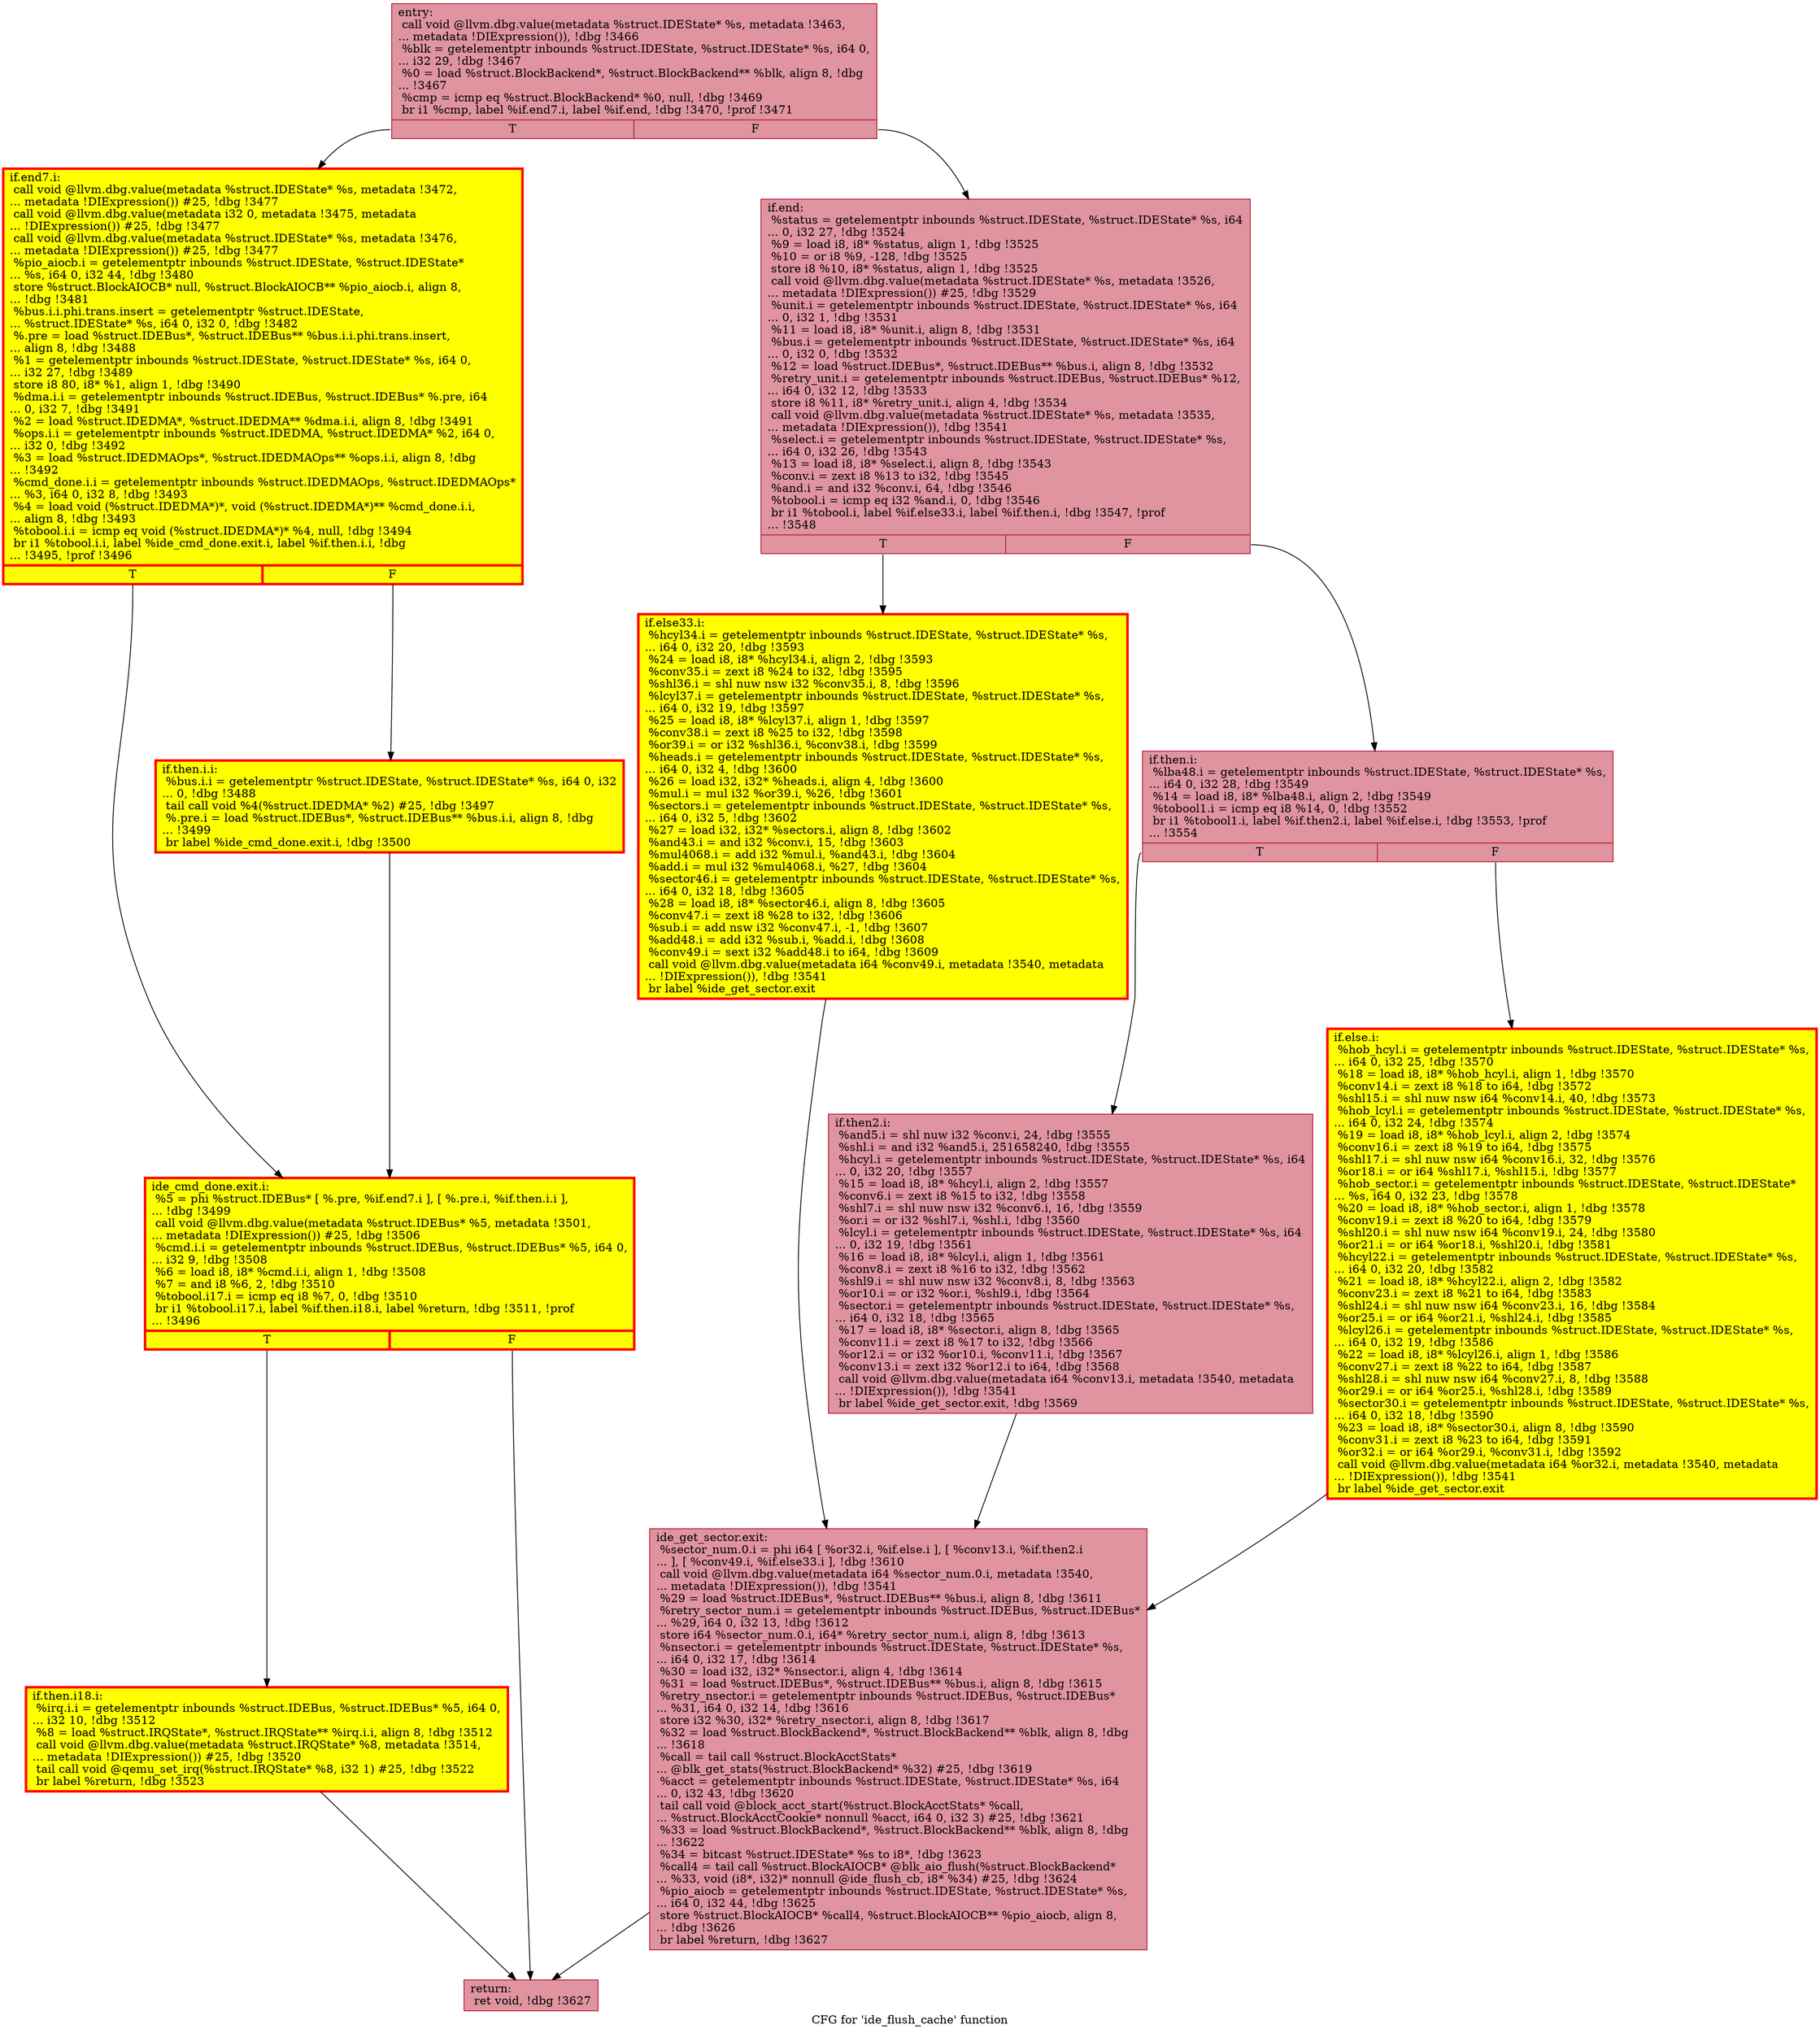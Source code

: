 digraph "CFG for 'ide_flush_cache' function" {
	label="CFG for 'ide_flush_cache' function";

	Node0x565092dbc8b0 [shape=record,color="#b70d28ff", style=filled, fillcolor="#b70d2870",label="{entry:\l  call void @llvm.dbg.value(metadata %struct.IDEState* %s, metadata !3463,\l... metadata !DIExpression()), !dbg !3466\l  %blk = getelementptr inbounds %struct.IDEState, %struct.IDEState* %s, i64 0,\l... i32 29, !dbg !3467\l  %0 = load %struct.BlockBackend*, %struct.BlockBackend** %blk, align 8, !dbg\l... !3467\l  %cmp = icmp eq %struct.BlockBackend* %0, null, !dbg !3469\l  br i1 %cmp, label %if.end7.i, label %if.end, !dbg !3470, !prof !3471\l|{<s0>T|<s1>F}}"];
	Node0x565092dbc8b0:s0 -> Node0x565093099840;
	Node0x565092dbc8b0:s1 -> Node0x565092dc0790;
	Node0x565093099840 [shape=record,penwidth=3.0, style="filled", color="red", fillcolor="yellow",label="{if.end7.i:                                        \l  call void @llvm.dbg.value(metadata %struct.IDEState* %s, metadata !3472,\l... metadata !DIExpression()) #25, !dbg !3477\l  call void @llvm.dbg.value(metadata i32 0, metadata !3475, metadata\l... !DIExpression()) #25, !dbg !3477\l  call void @llvm.dbg.value(metadata %struct.IDEState* %s, metadata !3476,\l... metadata !DIExpression()) #25, !dbg !3477\l  %pio_aiocb.i = getelementptr inbounds %struct.IDEState, %struct.IDEState*\l... %s, i64 0, i32 44, !dbg !3480\l  store %struct.BlockAIOCB* null, %struct.BlockAIOCB** %pio_aiocb.i, align 8,\l... !dbg !3481\l  %bus.i.i.phi.trans.insert = getelementptr %struct.IDEState,\l... %struct.IDEState* %s, i64 0, i32 0, !dbg !3482\l  %.pre = load %struct.IDEBus*, %struct.IDEBus** %bus.i.i.phi.trans.insert,\l... align 8, !dbg !3488\l  %1 = getelementptr inbounds %struct.IDEState, %struct.IDEState* %s, i64 0,\l... i32 27, !dbg !3489\l  store i8 80, i8* %1, align 1, !dbg !3490\l  %dma.i.i = getelementptr inbounds %struct.IDEBus, %struct.IDEBus* %.pre, i64\l... 0, i32 7, !dbg !3491\l  %2 = load %struct.IDEDMA*, %struct.IDEDMA** %dma.i.i, align 8, !dbg !3491\l  %ops.i.i = getelementptr inbounds %struct.IDEDMA, %struct.IDEDMA* %2, i64 0,\l... i32 0, !dbg !3492\l  %3 = load %struct.IDEDMAOps*, %struct.IDEDMAOps** %ops.i.i, align 8, !dbg\l... !3492\l  %cmd_done.i.i = getelementptr inbounds %struct.IDEDMAOps, %struct.IDEDMAOps*\l... %3, i64 0, i32 8, !dbg !3493\l  %4 = load void (%struct.IDEDMA*)*, void (%struct.IDEDMA*)** %cmd_done.i.i,\l... align 8, !dbg !3493\l  %tobool.i.i = icmp eq void (%struct.IDEDMA*)* %4, null, !dbg !3494\l  br i1 %tobool.i.i, label %ide_cmd_done.exit.i, label %if.then.i.i, !dbg\l... !3495, !prof !3496\l|{<s0>T|<s1>F}}"];
	Node0x565093099840:s0 -> Node0x565092c82f50;
	Node0x565093099840:s1 -> Node0x5650930c0930;
	Node0x5650930c0930 [shape=record,penwidth=3.0, style="filled", color="red", fillcolor="yellow",label="{if.then.i.i:                                      \l  %bus.i.i = getelementptr %struct.IDEState, %struct.IDEState* %s, i64 0, i32\l... 0, !dbg !3488\l  tail call void %4(%struct.IDEDMA* %2) #25, !dbg !3497\l  %.pre.i = load %struct.IDEBus*, %struct.IDEBus** %bus.i.i, align 8, !dbg\l... !3499\l  br label %ide_cmd_done.exit.i, !dbg !3500\l}"];
	Node0x5650930c0930 -> Node0x565092c82f50;
	Node0x565092c82f50 [shape=record,penwidth=3.0, style="filled", color="red", fillcolor="yellow",label="{ide_cmd_done.exit.i:                              \l  %5 = phi %struct.IDEBus* [ %.pre, %if.end7.i ], [ %.pre.i, %if.then.i.i ],\l... !dbg !3499\l  call void @llvm.dbg.value(metadata %struct.IDEBus* %5, metadata !3501,\l... metadata !DIExpression()) #25, !dbg !3506\l  %cmd.i.i = getelementptr inbounds %struct.IDEBus, %struct.IDEBus* %5, i64 0,\l... i32 9, !dbg !3508\l  %6 = load i8, i8* %cmd.i.i, align 1, !dbg !3508\l  %7 = and i8 %6, 2, !dbg !3510\l  %tobool.i17.i = icmp eq i8 %7, 0, !dbg !3510\l  br i1 %tobool.i17.i, label %if.then.i18.i, label %return, !dbg !3511, !prof\l... !3496\l|{<s0>T|<s1>F}}"];
	Node0x565092c82f50:s0 -> Node0x565092c9ce00;
	Node0x565092c82f50:s1 -> Node0x565092b3d860;
	Node0x565092c9ce00 [shape=record,penwidth=3.0, style="filled", color="red", fillcolor="yellow",label="{if.then.i18.i:                                    \l  %irq.i.i = getelementptr inbounds %struct.IDEBus, %struct.IDEBus* %5, i64 0,\l... i32 10, !dbg !3512\l  %8 = load %struct.IRQState*, %struct.IRQState** %irq.i.i, align 8, !dbg !3512\l  call void @llvm.dbg.value(metadata %struct.IRQState* %8, metadata !3514,\l... metadata !DIExpression()) #25, !dbg !3520\l  tail call void @qemu_set_irq(%struct.IRQState* %8, i32 1) #25, !dbg !3522\l  br label %return, !dbg !3523\l}"];
	Node0x565092c9ce00 -> Node0x565092b3d860;
	Node0x565092dc0790 [shape=record,color="#b70d28ff", style=filled, fillcolor="#b70d2870",label="{if.end:                                           \l  %status = getelementptr inbounds %struct.IDEState, %struct.IDEState* %s, i64\l... 0, i32 27, !dbg !3524\l  %9 = load i8, i8* %status, align 1, !dbg !3525\l  %10 = or i8 %9, -128, !dbg !3525\l  store i8 %10, i8* %status, align 1, !dbg !3525\l  call void @llvm.dbg.value(metadata %struct.IDEState* %s, metadata !3526,\l... metadata !DIExpression()) #25, !dbg !3529\l  %unit.i = getelementptr inbounds %struct.IDEState, %struct.IDEState* %s, i64\l... 0, i32 1, !dbg !3531\l  %11 = load i8, i8* %unit.i, align 8, !dbg !3531\l  %bus.i = getelementptr inbounds %struct.IDEState, %struct.IDEState* %s, i64\l... 0, i32 0, !dbg !3532\l  %12 = load %struct.IDEBus*, %struct.IDEBus** %bus.i, align 8, !dbg !3532\l  %retry_unit.i = getelementptr inbounds %struct.IDEBus, %struct.IDEBus* %12,\l... i64 0, i32 12, !dbg !3533\l  store i8 %11, i8* %retry_unit.i, align 4, !dbg !3534\l  call void @llvm.dbg.value(metadata %struct.IDEState* %s, metadata !3535,\l... metadata !DIExpression()), !dbg !3541\l  %select.i = getelementptr inbounds %struct.IDEState, %struct.IDEState* %s,\l... i64 0, i32 26, !dbg !3543\l  %13 = load i8, i8* %select.i, align 8, !dbg !3543\l  %conv.i = zext i8 %13 to i32, !dbg !3545\l  %and.i = and i32 %conv.i, 64, !dbg !3546\l  %tobool.i = icmp eq i32 %and.i, 0, !dbg !3546\l  br i1 %tobool.i, label %if.else33.i, label %if.then.i, !dbg !3547, !prof\l... !3548\l|{<s0>T|<s1>F}}"];
	Node0x565092dc0790:s0 -> Node0x565092d0dec0;
	Node0x565092dc0790:s1 -> Node0x565092e11320;
	Node0x565092e11320 [shape=record,color="#b70d28ff", style=filled, fillcolor="#b70d2870",label="{if.then.i:                                        \l  %lba48.i = getelementptr inbounds %struct.IDEState, %struct.IDEState* %s,\l... i64 0, i32 28, !dbg !3549\l  %14 = load i8, i8* %lba48.i, align 2, !dbg !3549\l  %tobool1.i = icmp eq i8 %14, 0, !dbg !3552\l  br i1 %tobool1.i, label %if.then2.i, label %if.else.i, !dbg !3553, !prof\l... !3554\l|{<s0>T|<s1>F}}"];
	Node0x565092e11320:s0 -> Node0x565092c9faf0;
	Node0x565092e11320:s1 -> Node0x56509307c9b0;
	Node0x565092c9faf0 [shape=record,color="#b70d28ff", style=filled, fillcolor="#b70d2870",label="{if.then2.i:                                       \l  %and5.i = shl nuw i32 %conv.i, 24, !dbg !3555\l  %shl.i = and i32 %and5.i, 251658240, !dbg !3555\l  %hcyl.i = getelementptr inbounds %struct.IDEState, %struct.IDEState* %s, i64\l... 0, i32 20, !dbg !3557\l  %15 = load i8, i8* %hcyl.i, align 2, !dbg !3557\l  %conv6.i = zext i8 %15 to i32, !dbg !3558\l  %shl7.i = shl nuw nsw i32 %conv6.i, 16, !dbg !3559\l  %or.i = or i32 %shl7.i, %shl.i, !dbg !3560\l  %lcyl.i = getelementptr inbounds %struct.IDEState, %struct.IDEState* %s, i64\l... 0, i32 19, !dbg !3561\l  %16 = load i8, i8* %lcyl.i, align 1, !dbg !3561\l  %conv8.i = zext i8 %16 to i32, !dbg !3562\l  %shl9.i = shl nuw nsw i32 %conv8.i, 8, !dbg !3563\l  %or10.i = or i32 %or.i, %shl9.i, !dbg !3564\l  %sector.i = getelementptr inbounds %struct.IDEState, %struct.IDEState* %s,\l... i64 0, i32 18, !dbg !3565\l  %17 = load i8, i8* %sector.i, align 8, !dbg !3565\l  %conv11.i = zext i8 %17 to i32, !dbg !3566\l  %or12.i = or i32 %or10.i, %conv11.i, !dbg !3567\l  %conv13.i = zext i32 %or12.i to i64, !dbg !3568\l  call void @llvm.dbg.value(metadata i64 %conv13.i, metadata !3540, metadata\l... !DIExpression()), !dbg !3541\l  br label %ide_get_sector.exit, !dbg !3569\l}"];
	Node0x565092c9faf0 -> Node0x5650930c6970;
	Node0x56509307c9b0 [shape=record,penwidth=3.0, style="filled", color="red", fillcolor="yellow",label="{if.else.i:                                        \l  %hob_hcyl.i = getelementptr inbounds %struct.IDEState, %struct.IDEState* %s,\l... i64 0, i32 25, !dbg !3570\l  %18 = load i8, i8* %hob_hcyl.i, align 1, !dbg !3570\l  %conv14.i = zext i8 %18 to i64, !dbg !3572\l  %shl15.i = shl nuw nsw i64 %conv14.i, 40, !dbg !3573\l  %hob_lcyl.i = getelementptr inbounds %struct.IDEState, %struct.IDEState* %s,\l... i64 0, i32 24, !dbg !3574\l  %19 = load i8, i8* %hob_lcyl.i, align 2, !dbg !3574\l  %conv16.i = zext i8 %19 to i64, !dbg !3575\l  %shl17.i = shl nuw nsw i64 %conv16.i, 32, !dbg !3576\l  %or18.i = or i64 %shl17.i, %shl15.i, !dbg !3577\l  %hob_sector.i = getelementptr inbounds %struct.IDEState, %struct.IDEState*\l... %s, i64 0, i32 23, !dbg !3578\l  %20 = load i8, i8* %hob_sector.i, align 1, !dbg !3578\l  %conv19.i = zext i8 %20 to i64, !dbg !3579\l  %shl20.i = shl nuw nsw i64 %conv19.i, 24, !dbg !3580\l  %or21.i = or i64 %or18.i, %shl20.i, !dbg !3581\l  %hcyl22.i = getelementptr inbounds %struct.IDEState, %struct.IDEState* %s,\l... i64 0, i32 20, !dbg !3582\l  %21 = load i8, i8* %hcyl22.i, align 2, !dbg !3582\l  %conv23.i = zext i8 %21 to i64, !dbg !3583\l  %shl24.i = shl nuw nsw i64 %conv23.i, 16, !dbg !3584\l  %or25.i = or i64 %or21.i, %shl24.i, !dbg !3585\l  %lcyl26.i = getelementptr inbounds %struct.IDEState, %struct.IDEState* %s,\l... i64 0, i32 19, !dbg !3586\l  %22 = load i8, i8* %lcyl26.i, align 1, !dbg !3586\l  %conv27.i = zext i8 %22 to i64, !dbg !3587\l  %shl28.i = shl nuw nsw i64 %conv27.i, 8, !dbg !3588\l  %or29.i = or i64 %or25.i, %shl28.i, !dbg !3589\l  %sector30.i = getelementptr inbounds %struct.IDEState, %struct.IDEState* %s,\l... i64 0, i32 18, !dbg !3590\l  %23 = load i8, i8* %sector30.i, align 8, !dbg !3590\l  %conv31.i = zext i8 %23 to i64, !dbg !3591\l  %or32.i = or i64 %or29.i, %conv31.i, !dbg !3592\l  call void @llvm.dbg.value(metadata i64 %or32.i, metadata !3540, metadata\l... !DIExpression()), !dbg !3541\l  br label %ide_get_sector.exit\l}"];
	Node0x56509307c9b0 -> Node0x5650930c6970;
	Node0x565092d0dec0 [shape=record,penwidth=3.0, style="filled", color="red", fillcolor="yellow",label="{if.else33.i:                                      \l  %hcyl34.i = getelementptr inbounds %struct.IDEState, %struct.IDEState* %s,\l... i64 0, i32 20, !dbg !3593\l  %24 = load i8, i8* %hcyl34.i, align 2, !dbg !3593\l  %conv35.i = zext i8 %24 to i32, !dbg !3595\l  %shl36.i = shl nuw nsw i32 %conv35.i, 8, !dbg !3596\l  %lcyl37.i = getelementptr inbounds %struct.IDEState, %struct.IDEState* %s,\l... i64 0, i32 19, !dbg !3597\l  %25 = load i8, i8* %lcyl37.i, align 1, !dbg !3597\l  %conv38.i = zext i8 %25 to i32, !dbg !3598\l  %or39.i = or i32 %shl36.i, %conv38.i, !dbg !3599\l  %heads.i = getelementptr inbounds %struct.IDEState, %struct.IDEState* %s,\l... i64 0, i32 4, !dbg !3600\l  %26 = load i32, i32* %heads.i, align 4, !dbg !3600\l  %mul.i = mul i32 %or39.i, %26, !dbg !3601\l  %sectors.i = getelementptr inbounds %struct.IDEState, %struct.IDEState* %s,\l... i64 0, i32 5, !dbg !3602\l  %27 = load i32, i32* %sectors.i, align 8, !dbg !3602\l  %and43.i = and i32 %conv.i, 15, !dbg !3603\l  %mul4068.i = add i32 %mul.i, %and43.i, !dbg !3604\l  %add.i = mul i32 %mul4068.i, %27, !dbg !3604\l  %sector46.i = getelementptr inbounds %struct.IDEState, %struct.IDEState* %s,\l... i64 0, i32 18, !dbg !3605\l  %28 = load i8, i8* %sector46.i, align 8, !dbg !3605\l  %conv47.i = zext i8 %28 to i32, !dbg !3606\l  %sub.i = add nsw i32 %conv47.i, -1, !dbg !3607\l  %add48.i = add i32 %sub.i, %add.i, !dbg !3608\l  %conv49.i = sext i32 %add48.i to i64, !dbg !3609\l  call void @llvm.dbg.value(metadata i64 %conv49.i, metadata !3540, metadata\l... !DIExpression()), !dbg !3541\l  br label %ide_get_sector.exit\l}"];
	Node0x565092d0dec0 -> Node0x5650930c6970;
	Node0x5650930c6970 [shape=record,color="#b70d28ff", style=filled, fillcolor="#b70d2870",label="{ide_get_sector.exit:                              \l  %sector_num.0.i = phi i64 [ %or32.i, %if.else.i ], [ %conv13.i, %if.then2.i\l... ], [ %conv49.i, %if.else33.i ], !dbg !3610\l  call void @llvm.dbg.value(metadata i64 %sector_num.0.i, metadata !3540,\l... metadata !DIExpression()), !dbg !3541\l  %29 = load %struct.IDEBus*, %struct.IDEBus** %bus.i, align 8, !dbg !3611\l  %retry_sector_num.i = getelementptr inbounds %struct.IDEBus, %struct.IDEBus*\l... %29, i64 0, i32 13, !dbg !3612\l  store i64 %sector_num.0.i, i64* %retry_sector_num.i, align 8, !dbg !3613\l  %nsector.i = getelementptr inbounds %struct.IDEState, %struct.IDEState* %s,\l... i64 0, i32 17, !dbg !3614\l  %30 = load i32, i32* %nsector.i, align 4, !dbg !3614\l  %31 = load %struct.IDEBus*, %struct.IDEBus** %bus.i, align 8, !dbg !3615\l  %retry_nsector.i = getelementptr inbounds %struct.IDEBus, %struct.IDEBus*\l... %31, i64 0, i32 14, !dbg !3616\l  store i32 %30, i32* %retry_nsector.i, align 8, !dbg !3617\l  %32 = load %struct.BlockBackend*, %struct.BlockBackend** %blk, align 8, !dbg\l... !3618\l  %call = tail call %struct.BlockAcctStats*\l... @blk_get_stats(%struct.BlockBackend* %32) #25, !dbg !3619\l  %acct = getelementptr inbounds %struct.IDEState, %struct.IDEState* %s, i64\l... 0, i32 43, !dbg !3620\l  tail call void @block_acct_start(%struct.BlockAcctStats* %call,\l... %struct.BlockAcctCookie* nonnull %acct, i64 0, i32 3) #25, !dbg !3621\l  %33 = load %struct.BlockBackend*, %struct.BlockBackend** %blk, align 8, !dbg\l... !3622\l  %34 = bitcast %struct.IDEState* %s to i8*, !dbg !3623\l  %call4 = tail call %struct.BlockAIOCB* @blk_aio_flush(%struct.BlockBackend*\l... %33, void (i8*, i32)* nonnull @ide_flush_cb, i8* %34) #25, !dbg !3624\l  %pio_aiocb = getelementptr inbounds %struct.IDEState, %struct.IDEState* %s,\l... i64 0, i32 44, !dbg !3625\l  store %struct.BlockAIOCB* %call4, %struct.BlockAIOCB** %pio_aiocb, align 8,\l... !dbg !3626\l  br label %return, !dbg !3627\l}"];
	Node0x5650930c6970 -> Node0x565092b3d860;
	Node0x565092b3d860 [shape=record,color="#b70d28ff", style=filled, fillcolor="#b70d2870",label="{return:                                           \l  ret void, !dbg !3627\l}"];
}
